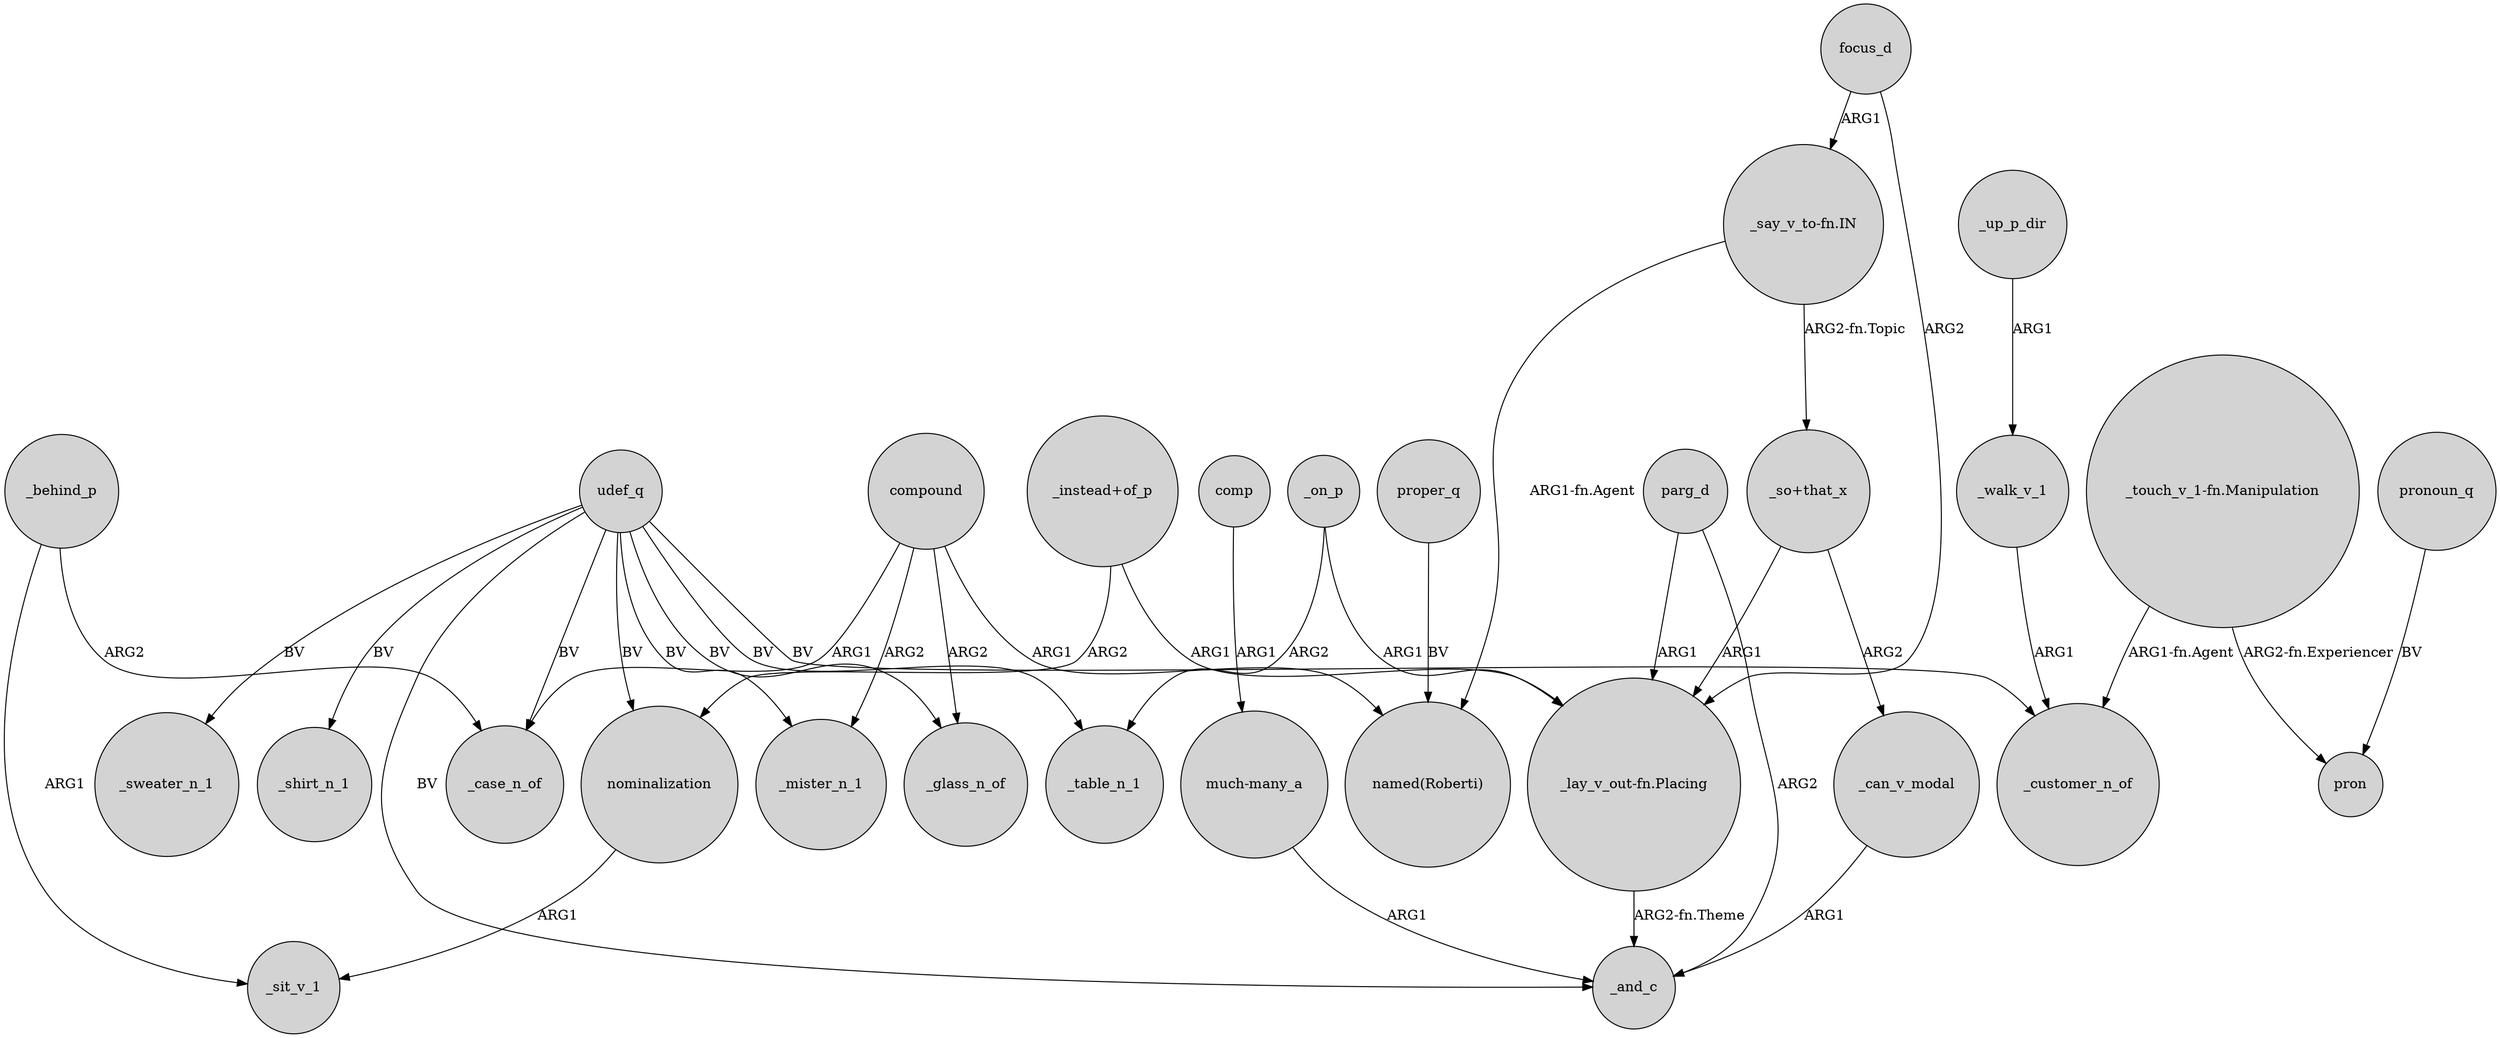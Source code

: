 digraph {
	node [shape=circle style=filled]
	nominalization -> _sit_v_1 [label=ARG1]
	"_touch_v_1-fn.Manipulation" -> pron [label="ARG2-fn.Experiencer"]
	compound -> _glass_n_of [label=ARG2]
	compound -> _mister_n_1 [label=ARG2]
	proper_q -> "named(Roberti)" [label=BV]
	udef_q -> _mister_n_1 [label=BV]
	"much-many_a" -> _and_c [label=ARG1]
	udef_q -> _shirt_n_1 [label=BV]
	_on_p -> _table_n_1 [label=ARG2]
	compound -> "named(Roberti)" [label=ARG1]
	"_instead+of_p" -> nominalization [label=ARG2]
	"_instead+of_p" -> "_lay_v_out-fn.Placing" [label=ARG1]
	parg_d -> _and_c [label=ARG2]
	_walk_v_1 -> _customer_n_of [label=ARG1]
	"_say_v_to-fn.IN" -> "_so+that_x" [label="ARG2-fn.Topic"]
	pronoun_q -> pron [label=BV]
	udef_q -> _table_n_1 [label=BV]
	parg_d -> "_lay_v_out-fn.Placing" [label=ARG1]
	compound -> _case_n_of [label=ARG1]
	comp -> "much-many_a" [label=ARG1]
	_behind_p -> _sit_v_1 [label=ARG1]
	udef_q -> _customer_n_of [label=BV]
	_behind_p -> _case_n_of [label=ARG2]
	_on_p -> "_lay_v_out-fn.Placing" [label=ARG1]
	"_so+that_x" -> _can_v_modal [label=ARG2]
	_up_p_dir -> _walk_v_1 [label=ARG1]
	udef_q -> nominalization [label=BV]
	focus_d -> "_lay_v_out-fn.Placing" [label=ARG2]
	"_so+that_x" -> "_lay_v_out-fn.Placing" [label=ARG1]
	udef_q -> _glass_n_of [label=BV]
	"_touch_v_1-fn.Manipulation" -> _customer_n_of [label="ARG1-fn.Agent"]
	_can_v_modal -> _and_c [label=ARG1]
	"_lay_v_out-fn.Placing" -> _and_c [label="ARG2-fn.Theme"]
	udef_q -> _case_n_of [label=BV]
	udef_q -> _sweater_n_1 [label=BV]
	udef_q -> _and_c [label=BV]
	"_say_v_to-fn.IN" -> "named(Roberti)" [label="ARG1-fn.Agent"]
	focus_d -> "_say_v_to-fn.IN" [label=ARG1]
}
